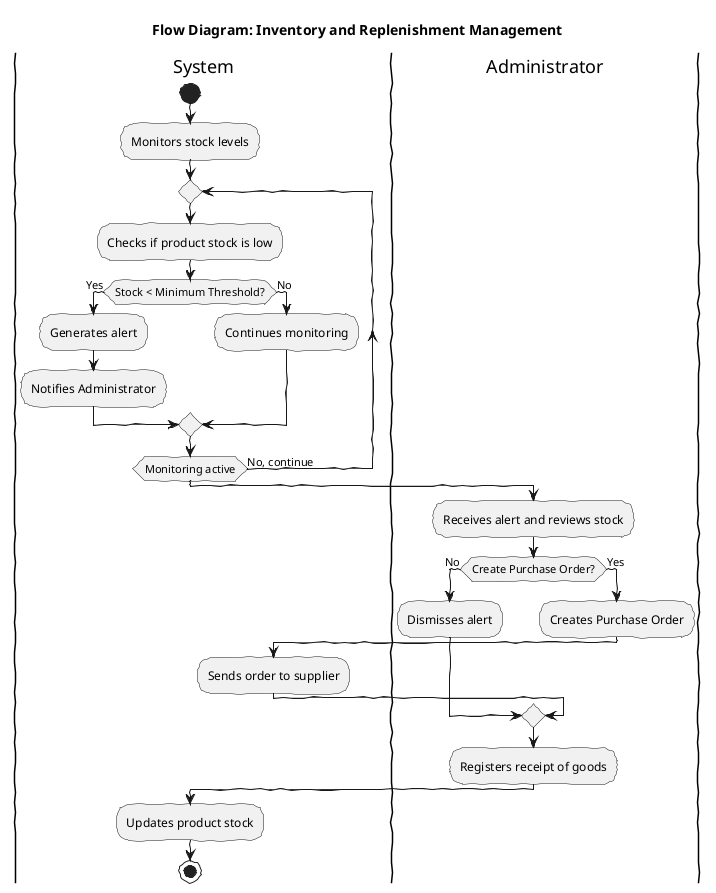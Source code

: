 @startuml Inventory and Replenishment Management
title Flow Diagram: Inventory and Replenishment Management
skinparam handwritten true

|System|
start
:Monitors stock levels;
repeat
  :Checks if product stock is low;
  if (Stock < Minimum Threshold?) then (Yes)
    :Generates alert;
    :Notifies Administrator;
  else (No)
    :Continues monitoring;
  endif
repeat while (Monitoring active) is (No, continue)

|Administrator|
:Receives alert and reviews stock;
if (Create Purchase Order?) then (No)
  :Dismisses alert;
else (Yes)
  :Creates Purchase Order;
  |System|
  :Sends order to supplier;
endif

|Administrator|
:Registers receipt of goods;
|System|
:Updates product stock;
stop
@enduml